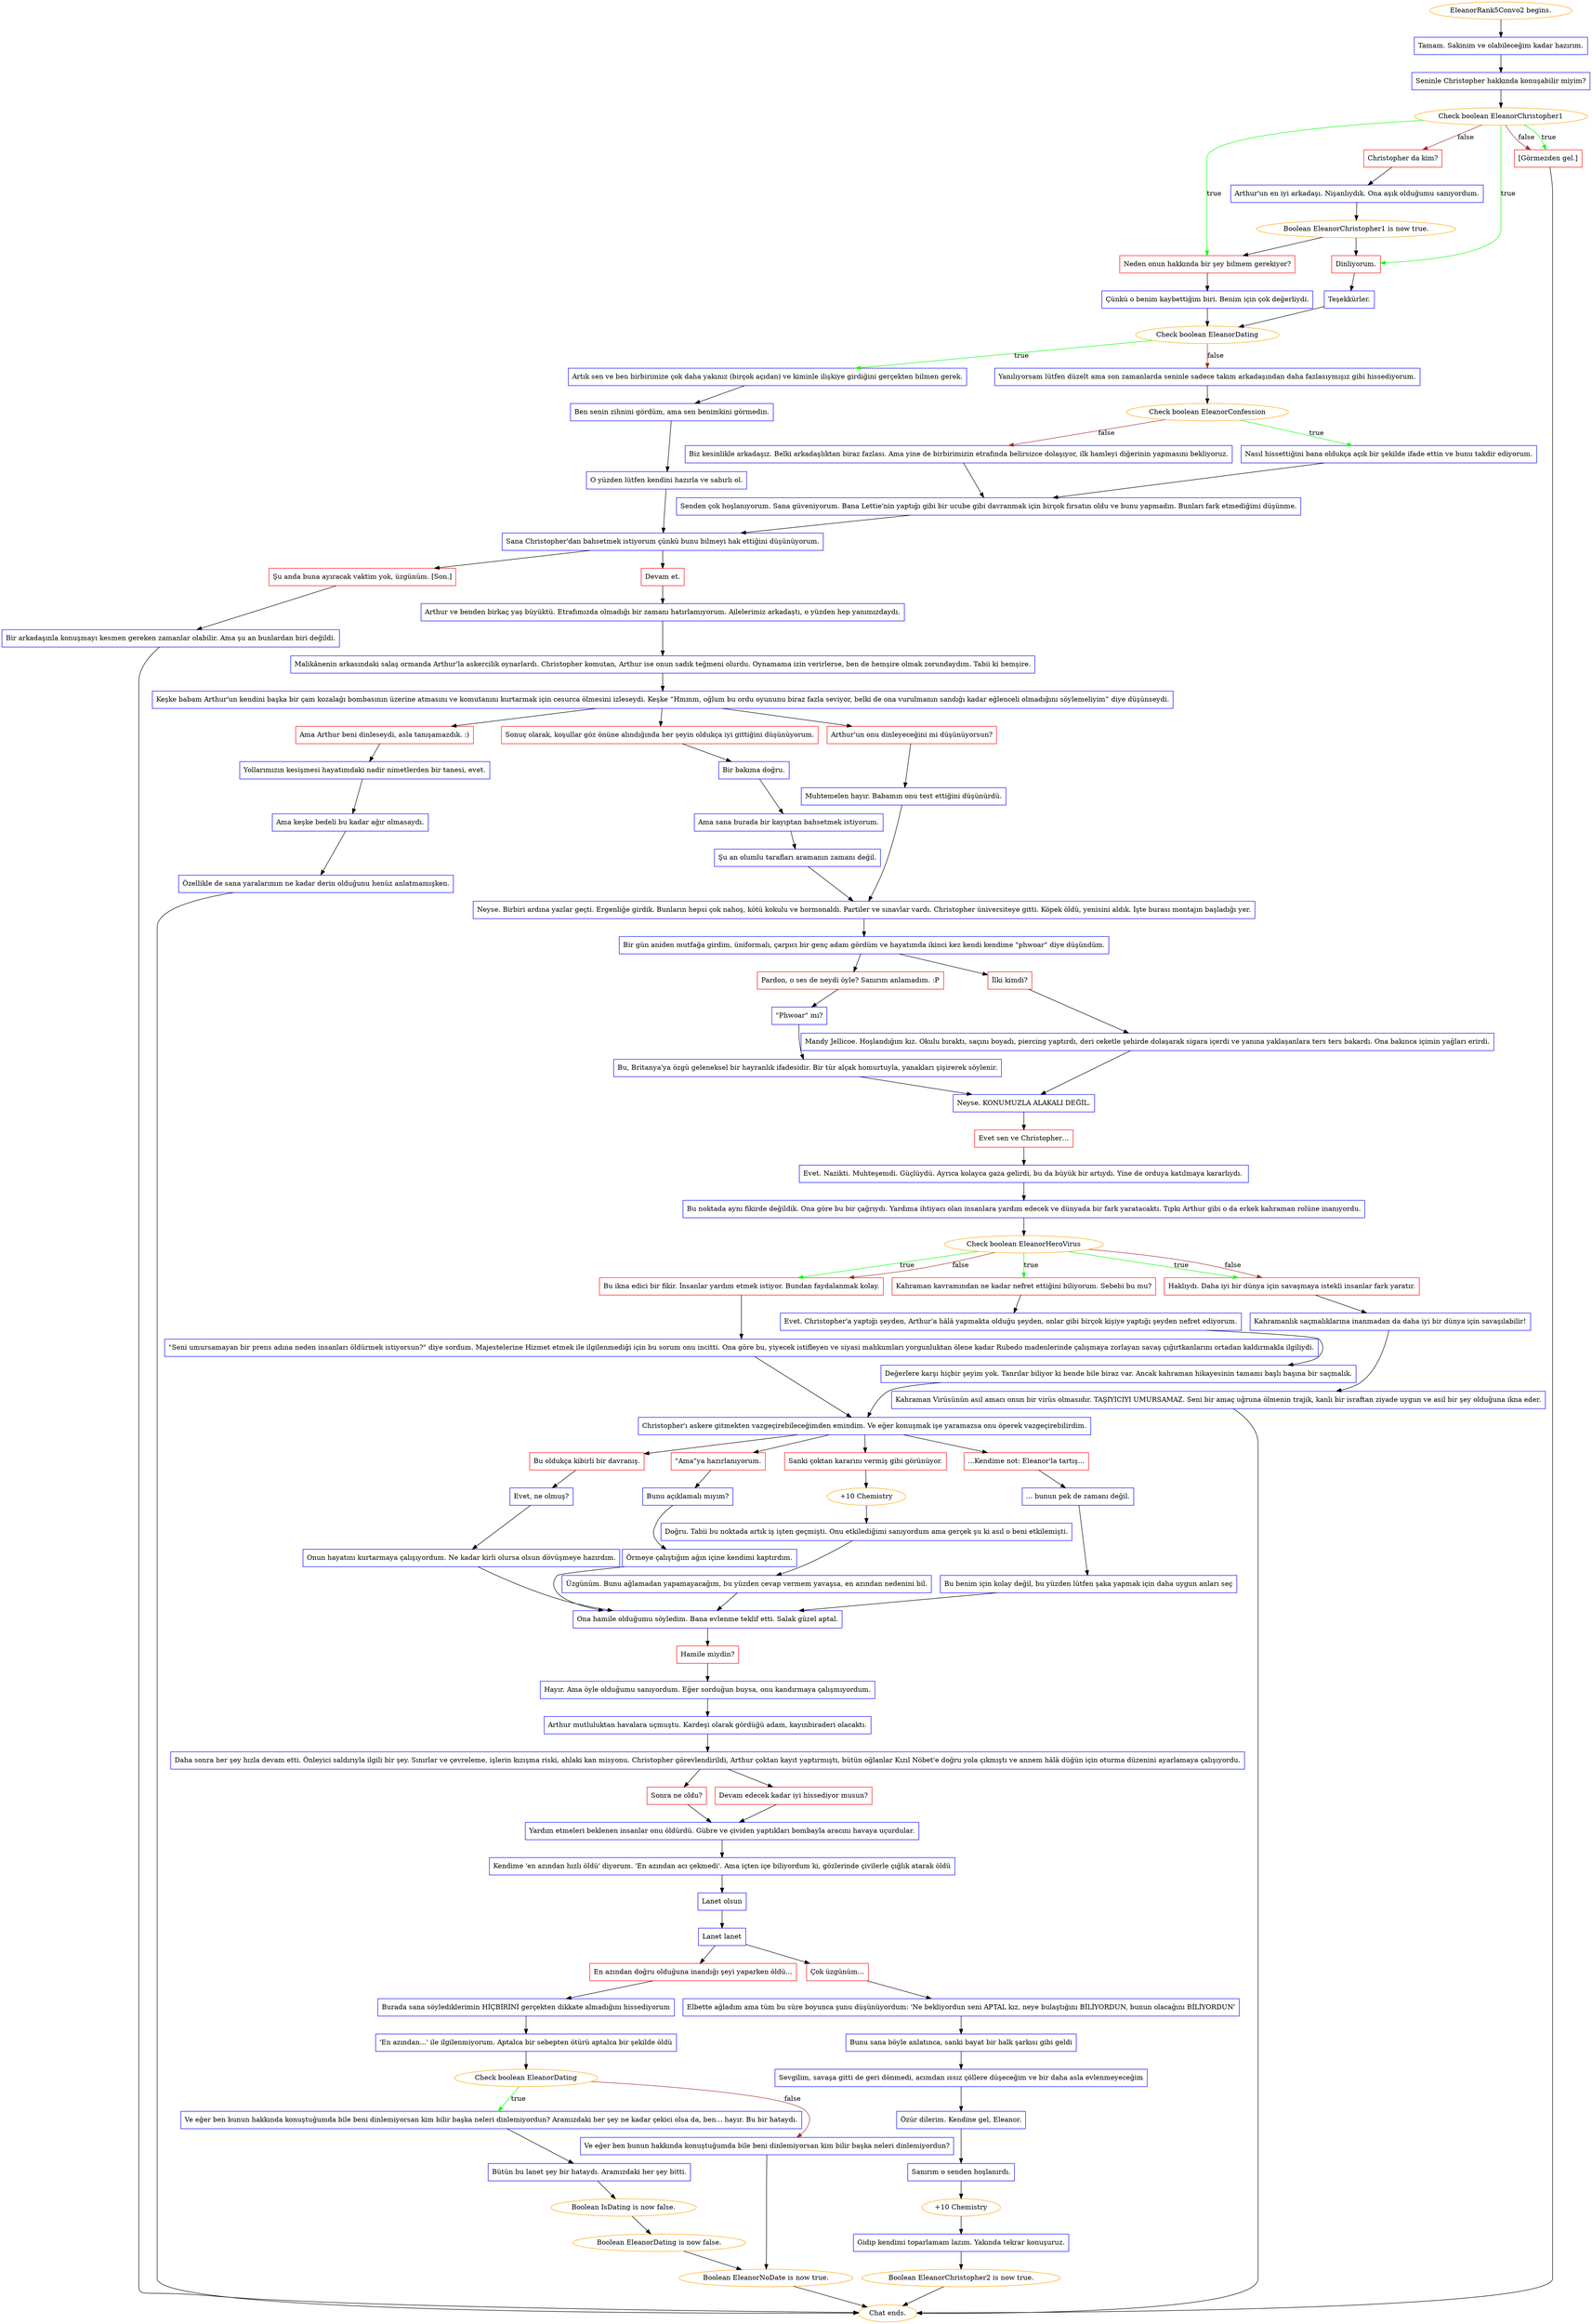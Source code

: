 digraph {
	"EleanorRank5Convo2 begins." [color=orange];
		"EleanorRank5Convo2 begins." -> j3989560504;
	j3989560504 [label="Tamam. Sakinim ve olabileceğim kadar hazırım.",shape=box,color=blue];
		j3989560504 -> j2227175437;
	j2227175437 [label="Seninle Christopher hakkında konuşabilir miyim?",shape=box,color=blue];
		j2227175437 -> j1969337026;
	j1969337026 [label="Check boolean EleanorChristopher1",color=orange];
		j1969337026 -> j3972854766 [label=true,color=green];
		j1969337026 -> j3304400768 [label=true,color=green];
		j1969337026 -> j1155504604 [label=true,color=green];
		j1969337026 -> j2737597473 [label=false,color=brown];
		j1969337026 -> j1155504604 [label=false,color=brown];
	j3972854766 [label="Dinliyorum.",shape=box,color=red];
		j3972854766 -> j4006253478;
	j3304400768 [label="Neden onun hakkında bir şey bilmem gerekiyor?",shape=box,color=red];
		j3304400768 -> j366137916;
	j1155504604 [label="[Görmezden gel.]",shape=box,color=red];
		j1155504604 -> "Chat ends.";
	j2737597473 [label="Christopher da kim?",shape=box,color=red];
		j2737597473 -> j3857682692;
	j4006253478 [label="Teşekkürler.",shape=box,color=blue];
		j4006253478 -> j3782144433;
	j366137916 [label="Çünkü o benim kaybettiğim biri. Benim için çok değerliydi.",shape=box,color=blue];
		j366137916 -> j3782144433;
	"Chat ends." [color=orange];
	j3857682692 [label="Arthur'un en iyi arkadaşı. Nişanlıydık. Ona aşık olduğumu sanıyordum.",shape=box,color=blue];
		j3857682692 -> j2183637644;
	j3782144433 [label="Check boolean EleanorDating",color=orange];
		j3782144433 -> j874142089 [label=true,color=green];
		j3782144433 -> j2585013509 [label=false,color=brown];
	j2183637644 [label="Boolean EleanorChristopher1 is now true.",color=orange];
		j2183637644 -> j3972854766;
		j2183637644 -> j3304400768;
	j874142089 [label="Artık sen ve ben birbirimize çok daha yakınız (birçok açıdan) ve kiminle ilişkiye girdiğini gerçekten bilmen gerek.",shape=box,color=blue];
		j874142089 -> j968760134;
	j2585013509 [label="Yanılıyorsam lütfen düzelt ama son zamanlarda seninle sadece takım arkadaşından daha fazlasıymışız gibi hissediyorum.",shape=box,color=blue];
		j2585013509 -> j795695089;
	j968760134 [label="Ben senin zihnini gördüm, ama sen benimkini görmedin.",shape=box,color=blue];
		j968760134 -> j1314890747;
	j795695089 [label="Check boolean EleanorConfession",color=orange];
		j795695089 -> j3093721814 [label=true,color=green];
		j795695089 -> j3032301110 [label=false,color=brown];
	j1314890747 [label="O yüzden lütfen kendini hazırla ve sabırlı ol.",shape=box,color=blue];
		j1314890747 -> j391837322;
	j3093721814 [label="Nasıl hissettiğini bana oldukça açık bir şekilde ifade ettin ve bunu takdir ediyorum.",shape=box,color=blue];
		j3093721814 -> j825307575;
	j3032301110 [label="Biz kesinlikle arkadaşız. Belki arkadaşlıktan biraz fazlası. Ama yine de birbirimizin etrafında belirsizce dolaşıyor, ilk hamleyi diğerinin yapmasını bekliyoruz.",shape=box,color=blue];
		j3032301110 -> j825307575;
	j391837322 [label="Sana Christopher'dan bahsetmek istiyorum çünkü bunu bilmeyi hak ettiğini düşünüyorum.",shape=box,color=blue];
		j391837322 -> j2631788193;
		j391837322 -> j4159299345;
	j825307575 [label="Senden çok hoşlanıyorum. Sana güveniyorum. Bana Lettie'nin yaptığı gibi bir ucube gibi davranmak için birçok fırsatın oldu ve bunu yapmadın. Bunları fark etmediğimi düşünme.",shape=box,color=blue];
		j825307575 -> j391837322;
	j2631788193 [label="Devam et.",shape=box,color=red];
		j2631788193 -> j4146080423;
	j4159299345 [label="Şu anda buna ayıracak vaktim yok, üzgünüm. [Son.]",shape=box,color=red];
		j4159299345 -> j3230738572;
	j4146080423 [label="Arthur ve benden birkaç yaş büyüktü. Etrafımızda olmadığı bir zamanı hatırlamıyorum. Ailelerimiz arkadaştı, o yüzden hep yanımızdaydı.",shape=box,color=blue];
		j4146080423 -> j2301961130;
	j3230738572 [label="Bir arkadaşınla konuşmayı kesmen gereken zamanlar olabilir. Ama şu an bunlardan biri değildi.",shape=box,color=blue];
		j3230738572 -> "Chat ends.";
	j2301961130 [label="Malikânenin arkasındaki salaş ormanda Arthur'la askercilik oynarlardı. Christopher komutan, Arthur ise onun sadık teğmeni olurdu. Oynamama izin verirlerse, ben de hemşire olmak zorundaydım. Tabii ki hemşire.",shape=box,color=blue];
		j2301961130 -> j2326520603;
	j2326520603 [label="Keşke babam Arthur'un kendini başka bir çam kozalağı bombasının üzerine atmasını ve komutanını kurtarmak için cesurca ölmesini izleseydi. Keşke “Hmmm, oğlum bu ordu oyununu biraz fazla seviyor, belki de ona vurulmanın sandığı kadar eğlenceli olmadığını söylemeliyim” diye düşünseydi.",shape=box,color=blue];
		j2326520603 -> j547189740;
		j2326520603 -> j3417333500;
		j2326520603 -> j420283546;
	j547189740 [label="Arthur'un onu dinleyeceğini mi düşünüyorsun?",shape=box,color=red];
		j547189740 -> j717354618;
	j3417333500 [label="Sonuç olarak, koşullar göz önüne alındığında her şeyin oldukça iyi gittiğini düşünüyorum.",shape=box,color=red];
		j3417333500 -> j1592597721;
	j420283546 [label="Ama Arthur beni dinleseydi, asla tanışamazdık. :)",shape=box,color=red];
		j420283546 -> j1897468776;
	j717354618 [label="Muhtemelen hayır. Babamın onu test ettiğini düşünürdü.",shape=box,color=blue];
		j717354618 -> j2286226452;
	j1592597721 [label="Bir bakıma doğru.",shape=box,color=blue];
		j1592597721 -> j1497447341;
	j1897468776 [label="Yollarımızın kesişmesi hayatımdaki nadir nimetlerden bir tanesi, evet.",shape=box,color=blue];
		j1897468776 -> j4120926029;
	j2286226452 [label="Neyse. Birbiri ardına yazlar geçti. Ergenliğe girdik. Bunların hepsi çok nahoş, kötü kokulu ve hormonaldi. Partiler ve sınavlar vardı. Christopher üniversiteye gitti. Köpek öldü, yenisini aldık. İşte burası montajın başladığı yer.",shape=box,color=blue];
		j2286226452 -> j1222376992;
	j1497447341 [label="Ama sana burada bir kayıptan bahsetmek istiyorum.",shape=box,color=blue];
		j1497447341 -> j2885954783;
	j4120926029 [label="Ama keşke bedeli bu kadar ağır olmasaydı.",shape=box,color=blue];
		j4120926029 -> j3600963602;
	j1222376992 [label="Bir gün aniden mutfağa girdim, üniformalı, çarpıcı bir genç adam gördüm ve hayatımda ikinci kez kendi kendime \"phwoar\" diye düşündüm.",shape=box,color=blue];
		j1222376992 -> j3396729935;
		j1222376992 -> j2220759047;
	j2885954783 [label="Şu an olumlu tarafları aramanın zamanı değil.",shape=box,color=blue];
		j2885954783 -> j2286226452;
	j3600963602 [label="Özellikle de sana yaralarımın ne kadar derin olduğunu henüz anlatmamışken.",shape=box,color=blue];
		j3600963602 -> "Chat ends.";
	j3396729935 [label="Pardon, o ses de neydi öyle? Sanırım anlamadım. :P",shape=box,color=red];
		j3396729935 -> j1515228194;
	j2220759047 [label="İlki kimdi?",shape=box,color=red];
		j2220759047 -> j3935584561;
	j1515228194 [label="\"Phwoar\" mı?",shape=box,color=blue];
		j1515228194 -> j2881877065;
	j3935584561 [label="Mandy Jellicoe. Hoşlandığım kız. Okulu bıraktı, saçını boyadı, piercing yaptırdı, deri ceketle şehirde dolaşarak sigara içerdi ve yanına yaklaşanlara ters ters bakardı. Ona bakınca içimin yağları erirdi.",shape=box,color=blue];
		j3935584561 -> j2950378453;
	j2881877065 [label="Bu, Britanya'ya özgü geleneksel bir hayranlık ifadesidir. Bir tür alçak homurtuyla, yanakları şişirerek söylenir.",shape=box,color=blue];
		j2881877065 -> j2950378453;
	j2950378453 [label="Neyse. KONUMUZLA ALAKALI DEĞİL.",shape=box,color=blue];
		j2950378453 -> j349142089;
	j349142089 [label="Evet sen ve Christopher…",shape=box,color=red];
		j349142089 -> j3001011730;
	j3001011730 [label="Evet. Nazikti. Muhteşemdi. Güçlüydü. Ayrıca kolayca gaza gelirdi, bu da büyük bir artıydı. Yine de orduya katılmaya kararlıydı. ",shape=box,color=blue];
		j3001011730 -> j3953669828;
	j3953669828 [label="Bu noktada aynı fikirde değildik. Ona göre bu bir çağrıydı. Yardıma ihtiyacı olan insanlara yardım edecek ve dünyada bir fark yaratacaktı. Tıpkı Arthur gibi o da erkek kahraman rolüne inanıyordu.",shape=box,color=blue];
		j3953669828 -> j4212757687;
	j4212757687 [label="Check boolean EleanorHeroVirus",color=orange];
		j4212757687 -> j2681195431 [label=true,color=green];
		j4212757687 -> j1481669386 [label=true,color=green];
		j4212757687 -> j1437503604 [label=true,color=green];
		j4212757687 -> j1481669386 [label=false,color=brown];
		j4212757687 -> j1437503604 [label=false,color=brown];
	j2681195431 [label="Kahraman kavramından ne kadar nefret ettiğini biliyorum. Sebebi bu mu?",shape=box,color=red];
		j2681195431 -> j839244151;
	j1481669386 [label="Haklıydı. Daha iyi bir dünya için savaşmaya istekli insanlar fark yaratır.",shape=box,color=red];
		j1481669386 -> j1629759238;
	j1437503604 [label="Bu ikna edici bir fikir. İnsanlar yardım etmek istiyor. Bundan faydalanmak kolay.",shape=box,color=red];
		j1437503604 -> j3154210206;
	j839244151 [label="Evet. Christopher'a yaptığı şeyden, Arthur'a hâlâ yapmakta olduğu şeyden, onlar gibi birçok kişiye yaptığı şeyden nefret ediyorum.",shape=box,color=blue];
		j839244151 -> j3780846308;
	j1629759238 [label="Kahramanlık saçmalıklarına inanmadan da daha iyi bir dünya için savaşılabilir!",shape=box,color=blue];
		j1629759238 -> j1268581368;
	j3154210206 [label="\"Seni umursamayan bir prens adına neden insanları öldürmek istiyorsun?\" diye sordum. Majestelerine Hizmet etmek ile ilgilenmediği için bu sorum onu incitti. Ona göre bu, yiyecek istifleyen ve siyasi mahkumları yorgunluktan ölene kadar Rubedo madenlerinde çalışmaya zorlayan savaş çığırtkanlarını ortadan kaldırmakla ilgiliydi.",shape=box,color=blue];
		j3154210206 -> j1969387539;
	j3780846308 [label="Değerlere karşı hiçbir şeyim yok. Tanrılar biliyor ki bende bile biraz var. Ancak kahraman hikayesinin tamamı başlı başına bir saçmalık.",shape=box,color=blue];
		j3780846308 -> j1969387539;
	j1268581368 [label="Kahraman Virüsünün asıl amacı onun bir virüs olmasıdır. TAŞIYICIYI UMURSAMAZ. Seni bir amaç uğruna ölmenin trajik, kanlı bir israftan ziyade uygun ve asil bir şey olduğuna ikna eder.",shape=box,color=blue];
		j1268581368 -> "Chat ends.";
	j1969387539 [label="Christopher'ı askere gitmekten vazgeçirebileceğimden emindim. Ve eğer konuşmak işe yaramazsa onu öperek vazgeçirebilirdim.",shape=box,color=blue];
		j1969387539 -> j352919880;
		j1969387539 -> j465081733;
		j1969387539 -> j3275320928;
		j1969387539 -> j3018175578;
	j352919880 [label="Bu oldukça kibirli bir davranış.",shape=box,color=red];
		j352919880 -> j2373380304;
	j465081733 [label="\"Ama\"ya hazırlanıyorum.",shape=box,color=red];
		j465081733 -> j1805000188;
	j3275320928 [label="Sanki çoktan kararını vermiş gibi görünüyor.",shape=box,color=red];
		j3275320928 -> j4209009639;
	j3018175578 [label="...Kendime not: Eleanor'la tartış...",shape=box,color=red];
		j3018175578 -> j2109801155;
	j2373380304 [label="Evet, ne olmuş?",shape=box,color=blue];
		j2373380304 -> j3905884247;
	j1805000188 [label="Bunu açıklamalı mıyım?",shape=box,color=blue];
		j1805000188 -> j1997616654;
	j4209009639 [label="+10 Chemistry",color=orange];
		j4209009639 -> j3199110054;
	j2109801155 [label="... bunun pek de zamanı değil.",shape=box,color=blue];
		j2109801155 -> j1132244055;
	j3905884247 [label="Onun hayatını kurtarmaya çalışıyordum. Ne kadar kirli olursa olsun dövüşmeye hazırdım.",shape=box,color=blue];
		j3905884247 -> j3601105705;
	j1997616654 [label="Örmeye çalıştığım ağın içine kendimi kaptırdım.",shape=box,color=blue];
		j1997616654 -> j3601105705;
	j3199110054 [label="Doğru. Tabii bu noktada artık iş işten geçmişti. Onu etkilediğimi sanıyordum ama gerçek şu ki asıl o beni etkilemişti.",shape=box,color=blue];
		j3199110054 -> j3162412394;
	j1132244055 [label="Bu benim için kolay değil, bu yüzden lütfen şaka yapmak için daha uygun anları seç",shape=box,color=blue];
		j1132244055 -> j3601105705;
	j3601105705 [label="Ona hamile olduğumu söyledim. Bana evlenme teklif etti. Salak güzel aptal.",shape=box,color=blue];
		j3601105705 -> j333280261;
	j3162412394 [label="Üzgünüm. Bunu ağlamadan yapamayacağım, bu yüzden cevap vermem yavaşsa, en azından nedenini bil.",shape=box,color=blue];
		j3162412394 -> j3601105705;
	j333280261 [label="Hamile miydin?",shape=box,color=red];
		j333280261 -> j3863508618;
	j3863508618 [label="Hayır. Ama öyle olduğumu sanıyordum. Eğer sorduğun buysa, onu kandırmaya çalışmıyordum.",shape=box,color=blue];
		j3863508618 -> j3816671578;
	j3816671578 [label="Arthur mutluluktan havalara uçmuştu. Kardeşi olarak gördüğü adam, kayınbiraderi olacaktı.",shape=box,color=blue];
		j3816671578 -> j2632674157;
	j2632674157 [label="Daha sonra her şey hızla devam etti. Önleyici saldırıyla ilgili bir şey. Sınırlar ve çevreleme, işlerin kızışma riski, ahlaki kan misyonu. Christopher görevlendirildi, Arthur çoktan kayıt yaptırmıştı, bütün oğlanlar Kızıl Nöbet'e doğru yola çıkmıştı ve annem hâlâ düğün için oturma düzenini ayarlamaya çalışıyordu.",shape=box,color=blue];
		j2632674157 -> j43934438;
		j2632674157 -> j919941758;
	j43934438 [label="Sonra ne oldu?",shape=box,color=red];
		j43934438 -> j2356701790;
	j919941758 [label="Devam edecek kadar iyi hissediyor musun?",shape=box,color=red];
		j919941758 -> j2356701790;
	j2356701790 [label="Yardım etmeleri beklenen insanlar onu öldürdü. Gübre ve çividen yaptıkları bombayla aracını havaya uçurdular.",shape=box,color=blue];
		j2356701790 -> j1930612884;
	j1930612884 [label="Kendime 'en azından hızlı öldü' diyorum. 'En azından acı çekmedi'. Ama içten içe biliyordum ki, gözlerinde çivilerle çığlık atarak öldü",shape=box,color=blue];
		j1930612884 -> j613268500;
	j613268500 [label="Lanet olsun",shape=box,color=blue];
		j613268500 -> j81730225;
	j81730225 [label="Lanet lanet",shape=box,color=blue];
		j81730225 -> j3041401166;
		j81730225 -> j2495984155;
	j3041401166 [label="En azından doğru olduğuna inandığı şeyi yaparken öldü...",shape=box,color=red];
		j3041401166 -> j2092450571;
	j2495984155 [label="Çok üzgünüm...",shape=box,color=red];
		j2495984155 -> j817186094;
	j2092450571 [label="Burada sana söylediklerimin HİÇBİRİNİ gerçekten dikkate almadığını hissediyorum",shape=box,color=blue];
		j2092450571 -> j550516474;
	j817186094 [label="Elbette ağladım ama tüm bu süre boyunca şunu düşünüyordum: 'Ne bekliyordun seni APTAL kız, neye bulaştığını BİLİYORDUN, bunun olacağını BİLİYORDUN'",shape=box,color=blue];
		j817186094 -> j1607456102;
	j550516474 [label="'En azından...' ile ilgilenmiyorum. Aptalca bir sebepten ötürü aptalca bir şekilde öldü",shape=box,color=blue];
		j550516474 -> j425773188;
	j1607456102 [label="Bunu sana böyle anlatınca, sanki bayat bir halk şarkısı gibi geldi",shape=box,color=blue];
		j1607456102 -> j1036146172;
	j425773188 [label="Check boolean EleanorDating",color=orange];
		j425773188 -> j2003582088 [label=true,color=green];
		j425773188 -> j1857316715 [label=false,color=brown];
	j1036146172 [label="Sevgilim, savaşa gitti de geri dönmedi, acımdan ıssız çöllere düşeceğim ve bir daha asla evlenmeyeceğim",shape=box,color=blue];
		j1036146172 -> j2661408987;
	j2003582088 [label="Ve eğer ben bunun hakkında konuştuğumda bile beni dinlemiyorsan kim bilir başka neleri dinlemiyordun? Aramızdaki her şey ne kadar çekici olsa da, ben... hayır. Bu bir hataydı.",shape=box,color=blue];
		j2003582088 -> j639465161;
	j1857316715 [label="Ve eğer ben bunun hakkında konuştuğumda bile beni dinlemiyorsan kim bilir başka neleri dinlemiyordun?",shape=box,color=blue];
		j1857316715 -> j2728200779;
	j2661408987 [label="Özür dilerim. Kendine gel, Eleanor.",shape=box,color=blue];
		j2661408987 -> j1300292257;
	j639465161 [label="Bütün bu lanet şey bir hataydı. Aramızdaki her şey bitti.",shape=box,color=blue];
		j639465161 -> j3127028283;
	j2728200779 [label="Boolean EleanorNoDate is now true.",color=orange];
		j2728200779 -> "Chat ends.";
	j1300292257 [label="Sanırım o senden hoşlanırdı.",shape=box,color=blue];
		j1300292257 -> j3246553800;
	j3127028283 [label="Boolean IsDating is now false.",color=orange];
		j3127028283 -> j3856107511;
	j3246553800 [label="+10 Chemistry",color=orange];
		j3246553800 -> j2294837297;
	j3856107511 [label="Boolean EleanorDating is now false.",color=orange];
		j3856107511 -> j2728200779;
	j2294837297 [label="Gidip kendimi toparlamam lazım. Yakında tekrar konuşuruz.",shape=box,color=blue];
		j2294837297 -> j1193419706;
	j1193419706 [label="Boolean EleanorChristopher2 is now true.",color=orange];
		j1193419706 -> "Chat ends.";
}